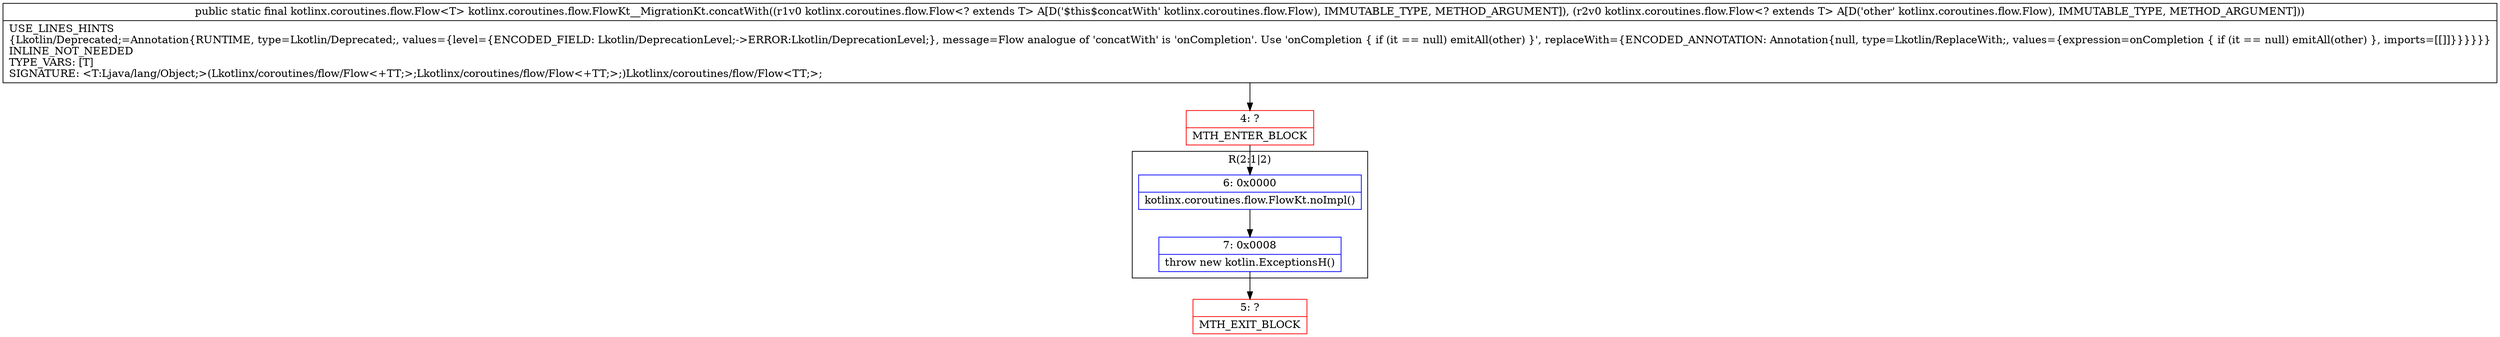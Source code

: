 digraph "CFG forkotlinx.coroutines.flow.FlowKt__MigrationKt.concatWith(Lkotlinx\/coroutines\/flow\/Flow;Lkotlinx\/coroutines\/flow\/Flow;)Lkotlinx\/coroutines\/flow\/Flow;" {
subgraph cluster_Region_1324467657 {
label = "R(2:1|2)";
node [shape=record,color=blue];
Node_6 [shape=record,label="{6\:\ 0x0000|kotlinx.coroutines.flow.FlowKt.noImpl()\l}"];
Node_7 [shape=record,label="{7\:\ 0x0008|throw new kotlin.ExceptionsH()\l}"];
}
Node_4 [shape=record,color=red,label="{4\:\ ?|MTH_ENTER_BLOCK\l}"];
Node_5 [shape=record,color=red,label="{5\:\ ?|MTH_EXIT_BLOCK\l}"];
MethodNode[shape=record,label="{public static final kotlinx.coroutines.flow.Flow\<T\> kotlinx.coroutines.flow.FlowKt__MigrationKt.concatWith((r1v0 kotlinx.coroutines.flow.Flow\<? extends T\> A[D('$this$concatWith' kotlinx.coroutines.flow.Flow), IMMUTABLE_TYPE, METHOD_ARGUMENT]), (r2v0 kotlinx.coroutines.flow.Flow\<? extends T\> A[D('other' kotlinx.coroutines.flow.Flow), IMMUTABLE_TYPE, METHOD_ARGUMENT]))  | USE_LINES_HINTS\l\{Lkotlin\/Deprecated;=Annotation\{RUNTIME, type=Lkotlin\/Deprecated;, values=\{level=\{ENCODED_FIELD: Lkotlin\/DeprecationLevel;\-\>ERROR:Lkotlin\/DeprecationLevel;\}, message=Flow analogue of 'concatWith' is 'onCompletion'. Use 'onCompletion \{ if (it == null) emitAll(other) \}', replaceWith=\{ENCODED_ANNOTATION: Annotation\{null, type=Lkotlin\/ReplaceWith;, values=\{expression=onCompletion \{ if (it == null) emitAll(other) \}, imports=[[]]\}\}\}\}\}\}\lINLINE_NOT_NEEDED\lTYPE_VARS: [T]\lSIGNATURE: \<T:Ljava\/lang\/Object;\>(Lkotlinx\/coroutines\/flow\/Flow\<+TT;\>;Lkotlinx\/coroutines\/flow\/Flow\<+TT;\>;)Lkotlinx\/coroutines\/flow\/Flow\<TT;\>;\l}"];
MethodNode -> Node_4;Node_6 -> Node_7;
Node_7 -> Node_5;
Node_4 -> Node_6;
}

